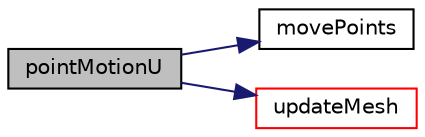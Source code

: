digraph "pointMotionU"
{
  bgcolor="transparent";
  edge [fontname="Helvetica",fontsize="10",labelfontname="Helvetica",labelfontsize="10"];
  node [fontname="Helvetica",fontsize="10",shape=record];
  rankdir="LR";
  Node1 [label="pointMotionU",height=0.2,width=0.4,color="black", fillcolor="grey75", style="filled", fontcolor="black"];
  Node1 -> Node2 [color="midnightblue",fontsize="10",style="solid",fontname="Helvetica"];
  Node2 [label="movePoints",height=0.2,width=0.4,color="black",URL="$a02907.html#ab62834098bae1d3887f578c700754f39",tooltip="Update local data for geometry changes. "];
  Node1 -> Node3 [color="midnightblue",fontsize="10",style="solid",fontname="Helvetica"];
  Node3 [label="updateMesh",height=0.2,width=0.4,color="red",URL="$a02907.html#ad57565956fd4064299f4bd3c4eebb1d4",tooltip="Update local data for topology changes. "];
}
